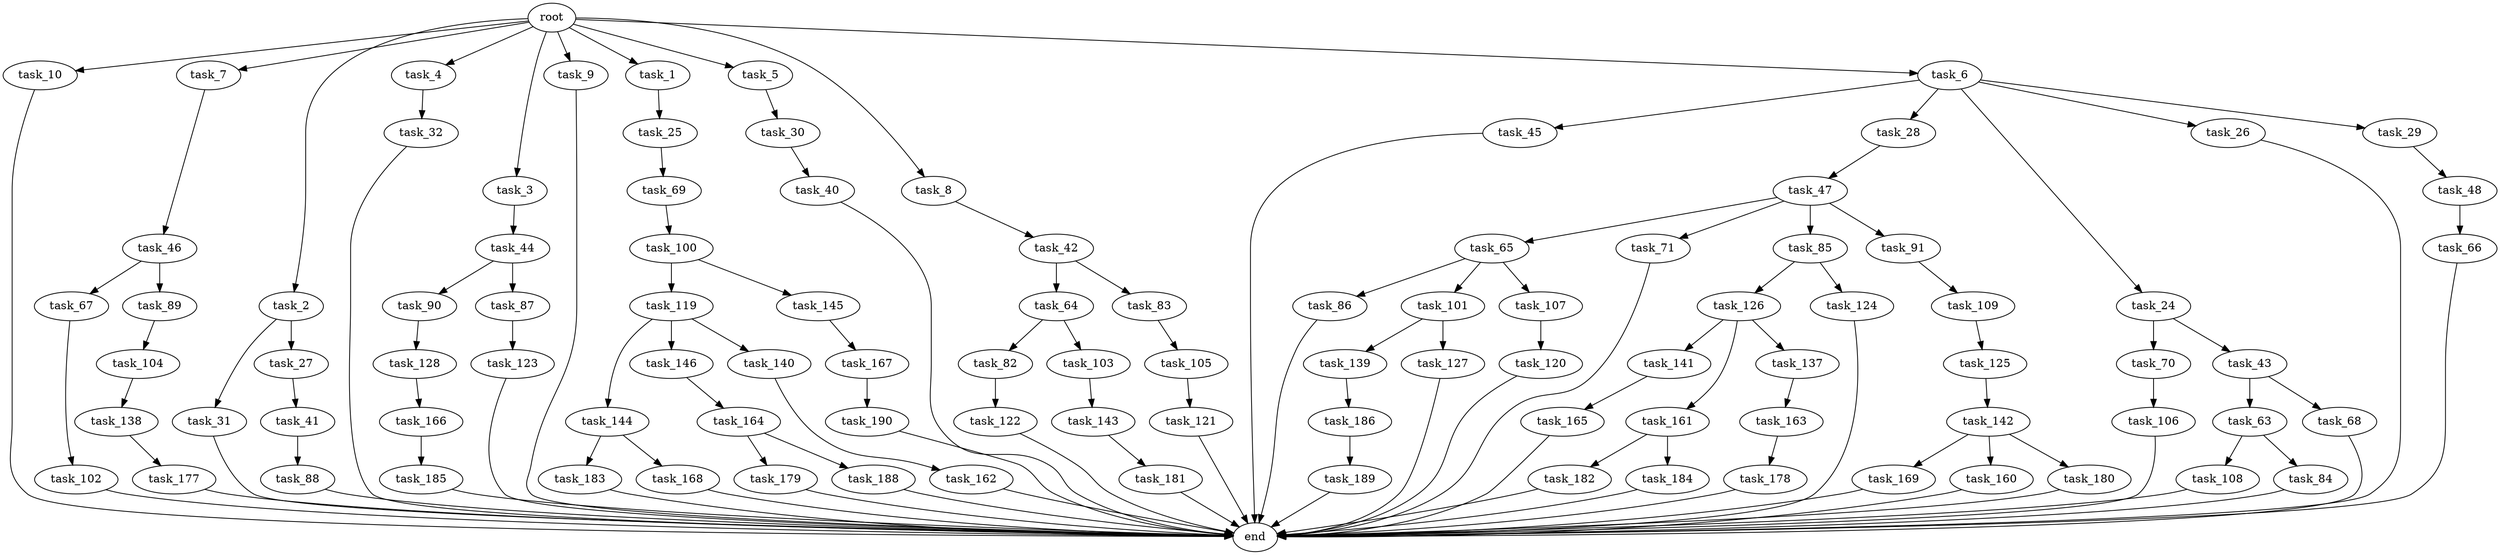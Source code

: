 digraph G {
  task_40 [size="429496729.600000"];
  task_102 [size="1099511627.776000"];
  task_65 [size="274877906.944000"];
  task_142 [size="274877906.944000"];
  task_162 [size="274877906.944000"];
  task_105 [size="618475290.624000"];
  task_182 [size="1099511627.776000"];
  task_166 [size="274877906.944000"];
  task_45 [size="618475290.624000"];
  task_163 [size="274877906.944000"];
  task_144 [size="841813590.016000"];
  task_46 [size="841813590.016000"];
  task_179 [size="429496729.600000"];
  task_164 [size="1099511627.776000"];
  task_82 [size="68719476.736000"];
  task_10 [size="2.048000"];
  task_139 [size="841813590.016000"];
  task_28 [size="618475290.624000"];
  task_71 [size="274877906.944000"];
  task_120 [size="1099511627.776000"];
  task_31 [size="1717986918.400000"];
  task_181 [size="841813590.016000"];
  task_146 [size="841813590.016000"];
  task_90 [size="154618822.656000"];
  task_106 [size="1391569403.904000"];
  task_121 [size="429496729.600000"];
  task_140 [size="841813590.016000"];
  task_190 [size="274877906.944000"];
  task_122 [size="1717986918.400000"];
  task_126 [size="429496729.600000"];
  task_7 [size="2.048000"];
  task_2 [size="2.048000"];
  task_67 [size="68719476.736000"];
  task_42 [size="68719476.736000"];
  task_186 [size="841813590.016000"];
  task_30 [size="618475290.624000"];
  task_177 [size="1391569403.904000"];
  task_169 [size="154618822.656000"];
  task_160 [size="154618822.656000"];
  task_104 [size="1717986918.400000"];
  task_41 [size="618475290.624000"];
  task_4 [size="2.048000"];
  task_109 [size="274877906.944000"];
  task_48 [size="618475290.624000"];
  task_27 [size="1717986918.400000"];
  task_141 [size="274877906.944000"];
  task_44 [size="1717986918.400000"];
  task_85 [size="274877906.944000"];
  task_138 [size="1391569403.904000"];
  task_119 [size="274877906.944000"];
  task_91 [size="274877906.944000"];
  task_89 [size="68719476.736000"];
  task_24 [size="618475290.624000"];
  task_3 [size="2.048000"];
  task_9 [size="2.048000"];
  task_32 [size="841813590.016000"];
  task_143 [size="274877906.944000"];
  task_25 [size="841813590.016000"];
  task_86 [size="841813590.016000"];
  task_189 [size="1099511627.776000"];
  task_101 [size="841813590.016000"];
  task_1 [size="2.048000"];
  task_107 [size="841813590.016000"];
  task_26 [size="618475290.624000"];
  task_69 [size="274877906.944000"];
  task_167 [size="618475290.624000"];
  task_5 [size="2.048000"];
  task_108 [size="154618822.656000"];
  task_88 [size="841813590.016000"];
  end [size="0.000000"];
  task_8 [size="2.048000"];
  task_87 [size="154618822.656000"];
  task_64 [size="154618822.656000"];
  task_83 [size="154618822.656000"];
  task_63 [size="618475290.624000"];
  task_183 [size="154618822.656000"];
  task_127 [size="841813590.016000"];
  task_84 [size="154618822.656000"];
  task_29 [size="618475290.624000"];
  task_145 [size="274877906.944000"];
  task_178 [size="1391569403.904000"];
  root [size="0.000000"];
  task_47 [size="841813590.016000"];
  task_123 [size="1717986918.400000"];
  task_184 [size="1099511627.776000"];
  task_128 [size="68719476.736000"];
  task_180 [size="154618822.656000"];
  task_6 [size="2.048000"];
  task_70 [size="841813590.016000"];
  task_185 [size="841813590.016000"];
  task_43 [size="841813590.016000"];
  task_188 [size="429496729.600000"];
  task_168 [size="154618822.656000"];
  task_100 [size="1391569403.904000"];
  task_165 [size="68719476.736000"];
  task_161 [size="274877906.944000"];
  task_125 [size="1717986918.400000"];
  task_124 [size="429496729.600000"];
  task_137 [size="274877906.944000"];
  task_68 [size="618475290.624000"];
  task_66 [size="1717986918.400000"];
  task_103 [size="68719476.736000"];

  task_40 -> end [size="1.000000"];
  task_102 -> end [size="1.000000"];
  task_65 -> task_86 [size="411041792.000000"];
  task_65 -> task_107 [size="411041792.000000"];
  task_65 -> task_101 [size="411041792.000000"];
  task_142 -> task_169 [size="75497472.000000"];
  task_142 -> task_160 [size="75497472.000000"];
  task_142 -> task_180 [size="75497472.000000"];
  task_162 -> end [size="1.000000"];
  task_105 -> task_121 [size="209715200.000000"];
  task_182 -> end [size="1.000000"];
  task_166 -> task_185 [size="411041792.000000"];
  task_45 -> end [size="1.000000"];
  task_163 -> task_178 [size="679477248.000000"];
  task_144 -> task_183 [size="75497472.000000"];
  task_144 -> task_168 [size="75497472.000000"];
  task_46 -> task_67 [size="33554432.000000"];
  task_46 -> task_89 [size="33554432.000000"];
  task_179 -> end [size="1.000000"];
  task_164 -> task_188 [size="209715200.000000"];
  task_164 -> task_179 [size="209715200.000000"];
  task_82 -> task_122 [size="838860800.000000"];
  task_10 -> end [size="1.000000"];
  task_139 -> task_186 [size="411041792.000000"];
  task_28 -> task_47 [size="411041792.000000"];
  task_71 -> end [size="1.000000"];
  task_120 -> end [size="1.000000"];
  task_31 -> end [size="1.000000"];
  task_181 -> end [size="1.000000"];
  task_146 -> task_164 [size="536870912.000000"];
  task_90 -> task_128 [size="33554432.000000"];
  task_106 -> end [size="1.000000"];
  task_121 -> end [size="1.000000"];
  task_140 -> task_162 [size="134217728.000000"];
  task_190 -> end [size="1.000000"];
  task_122 -> end [size="1.000000"];
  task_126 -> task_161 [size="134217728.000000"];
  task_126 -> task_137 [size="134217728.000000"];
  task_126 -> task_141 [size="134217728.000000"];
  task_7 -> task_46 [size="411041792.000000"];
  task_2 -> task_31 [size="838860800.000000"];
  task_2 -> task_27 [size="838860800.000000"];
  task_67 -> task_102 [size="536870912.000000"];
  task_42 -> task_83 [size="75497472.000000"];
  task_42 -> task_64 [size="75497472.000000"];
  task_186 -> task_189 [size="536870912.000000"];
  task_30 -> task_40 [size="209715200.000000"];
  task_177 -> end [size="1.000000"];
  task_169 -> end [size="1.000000"];
  task_160 -> end [size="1.000000"];
  task_104 -> task_138 [size="679477248.000000"];
  task_41 -> task_88 [size="411041792.000000"];
  task_4 -> task_32 [size="411041792.000000"];
  task_109 -> task_125 [size="838860800.000000"];
  task_48 -> task_66 [size="838860800.000000"];
  task_27 -> task_41 [size="301989888.000000"];
  task_141 -> task_165 [size="33554432.000000"];
  task_44 -> task_90 [size="75497472.000000"];
  task_44 -> task_87 [size="75497472.000000"];
  task_85 -> task_124 [size="209715200.000000"];
  task_85 -> task_126 [size="209715200.000000"];
  task_138 -> task_177 [size="679477248.000000"];
  task_119 -> task_140 [size="411041792.000000"];
  task_119 -> task_146 [size="411041792.000000"];
  task_119 -> task_144 [size="411041792.000000"];
  task_91 -> task_109 [size="134217728.000000"];
  task_89 -> task_104 [size="838860800.000000"];
  task_24 -> task_43 [size="411041792.000000"];
  task_24 -> task_70 [size="411041792.000000"];
  task_3 -> task_44 [size="838860800.000000"];
  task_9 -> end [size="1.000000"];
  task_32 -> end [size="1.000000"];
  task_143 -> task_181 [size="411041792.000000"];
  task_25 -> task_69 [size="134217728.000000"];
  task_86 -> end [size="1.000000"];
  task_189 -> end [size="1.000000"];
  task_101 -> task_139 [size="411041792.000000"];
  task_101 -> task_127 [size="411041792.000000"];
  task_1 -> task_25 [size="411041792.000000"];
  task_107 -> task_120 [size="536870912.000000"];
  task_26 -> end [size="1.000000"];
  task_69 -> task_100 [size="679477248.000000"];
  task_167 -> task_190 [size="134217728.000000"];
  task_5 -> task_30 [size="301989888.000000"];
  task_108 -> end [size="1.000000"];
  task_88 -> end [size="1.000000"];
  task_8 -> task_42 [size="33554432.000000"];
  task_87 -> task_123 [size="838860800.000000"];
  task_64 -> task_82 [size="33554432.000000"];
  task_64 -> task_103 [size="33554432.000000"];
  task_83 -> task_105 [size="301989888.000000"];
  task_63 -> task_84 [size="75497472.000000"];
  task_63 -> task_108 [size="75497472.000000"];
  task_183 -> end [size="1.000000"];
  task_127 -> end [size="1.000000"];
  task_84 -> end [size="1.000000"];
  task_29 -> task_48 [size="301989888.000000"];
  task_145 -> task_167 [size="301989888.000000"];
  task_178 -> end [size="1.000000"];
  root -> task_2 [size="1.000000"];
  root -> task_6 [size="1.000000"];
  root -> task_4 [size="1.000000"];
  root -> task_5 [size="1.000000"];
  root -> task_10 [size="1.000000"];
  root -> task_3 [size="1.000000"];
  root -> task_9 [size="1.000000"];
  root -> task_8 [size="1.000000"];
  root -> task_7 [size="1.000000"];
  root -> task_1 [size="1.000000"];
  task_47 -> task_91 [size="134217728.000000"];
  task_47 -> task_65 [size="134217728.000000"];
  task_47 -> task_71 [size="134217728.000000"];
  task_47 -> task_85 [size="134217728.000000"];
  task_123 -> end [size="1.000000"];
  task_184 -> end [size="1.000000"];
  task_128 -> task_166 [size="134217728.000000"];
  task_180 -> end [size="1.000000"];
  task_6 -> task_29 [size="301989888.000000"];
  task_6 -> task_26 [size="301989888.000000"];
  task_6 -> task_24 [size="301989888.000000"];
  task_6 -> task_28 [size="301989888.000000"];
  task_6 -> task_45 [size="301989888.000000"];
  task_70 -> task_106 [size="679477248.000000"];
  task_185 -> end [size="1.000000"];
  task_43 -> task_68 [size="301989888.000000"];
  task_43 -> task_63 [size="301989888.000000"];
  task_188 -> end [size="1.000000"];
  task_168 -> end [size="1.000000"];
  task_100 -> task_145 [size="134217728.000000"];
  task_100 -> task_119 [size="134217728.000000"];
  task_165 -> end [size="1.000000"];
  task_161 -> task_182 [size="536870912.000000"];
  task_161 -> task_184 [size="536870912.000000"];
  task_125 -> task_142 [size="134217728.000000"];
  task_124 -> end [size="1.000000"];
  task_137 -> task_163 [size="134217728.000000"];
  task_68 -> end [size="1.000000"];
  task_66 -> end [size="1.000000"];
  task_103 -> task_143 [size="134217728.000000"];
}
